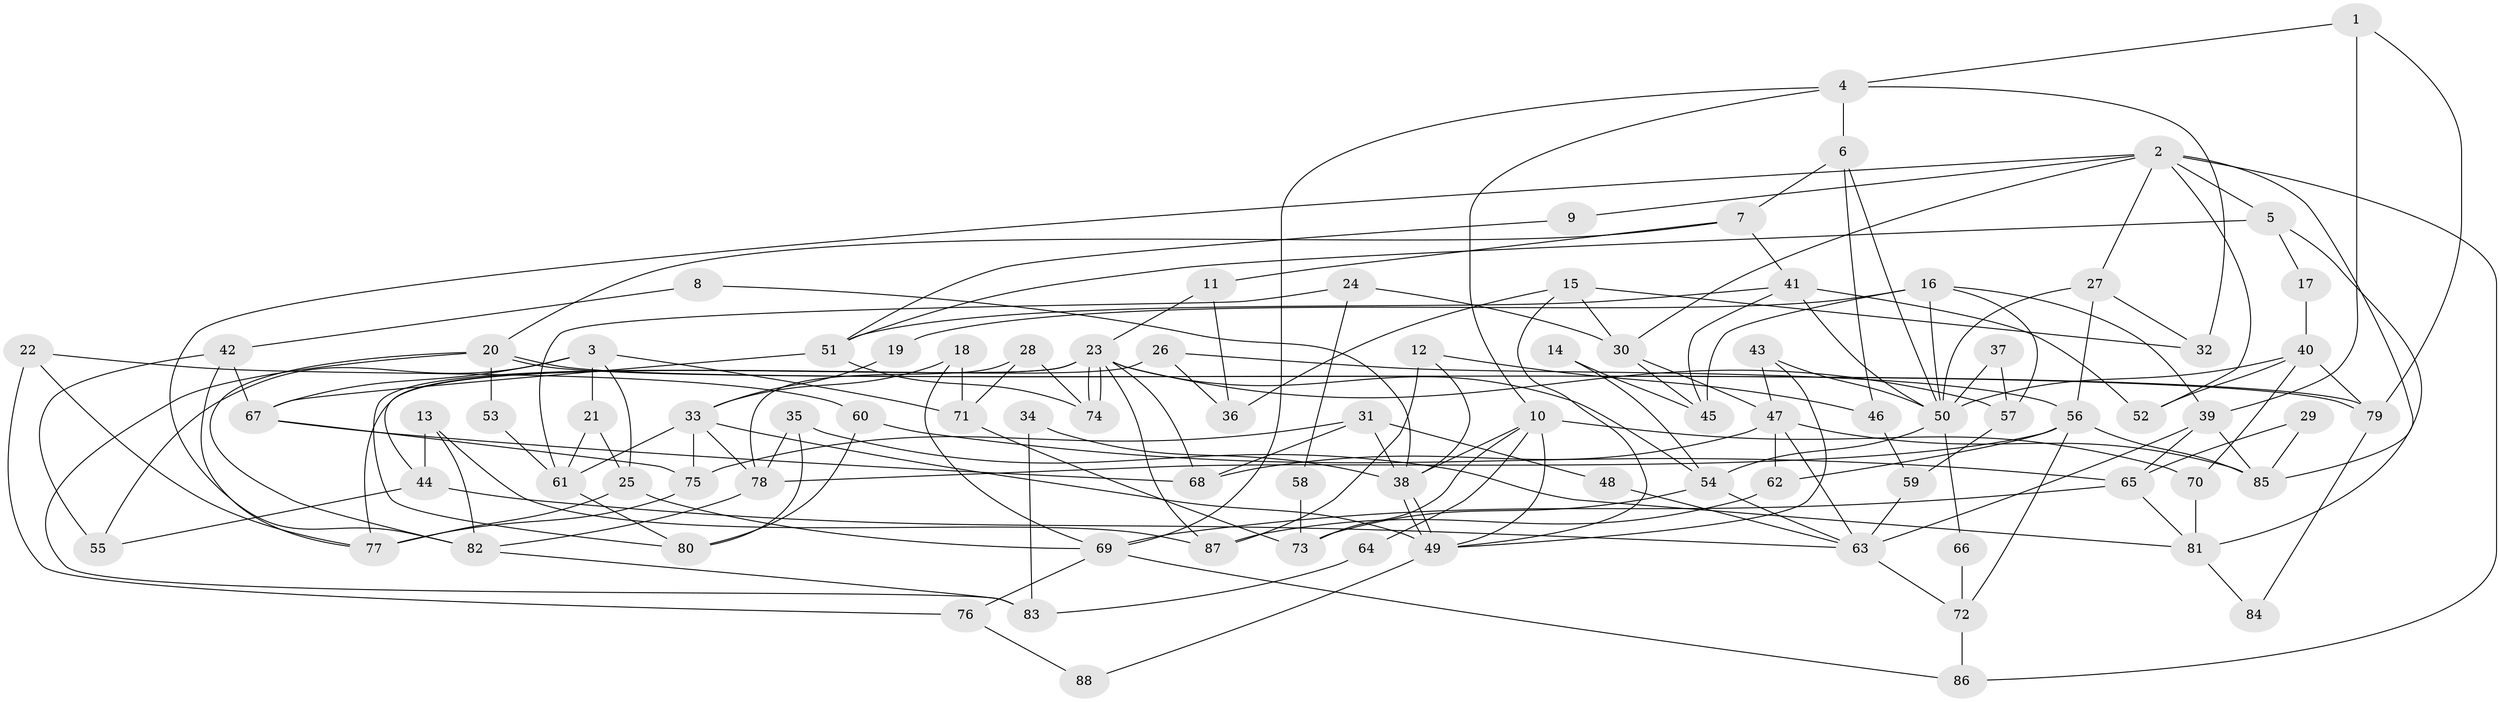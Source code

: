 // coarse degree distribution, {3: 0.25, 2: 0.20454545454545456, 5: 0.11363636363636363, 4: 0.11363636363636363, 6: 0.13636363636363635, 9: 0.022727272727272728, 12: 0.022727272727272728, 7: 0.09090909090909091, 11: 0.022727272727272728, 8: 0.022727272727272728}
// Generated by graph-tools (version 1.1) at 2025/54/03/04/25 21:54:50]
// undirected, 88 vertices, 176 edges
graph export_dot {
graph [start="1"]
  node [color=gray90,style=filled];
  1;
  2;
  3;
  4;
  5;
  6;
  7;
  8;
  9;
  10;
  11;
  12;
  13;
  14;
  15;
  16;
  17;
  18;
  19;
  20;
  21;
  22;
  23;
  24;
  25;
  26;
  27;
  28;
  29;
  30;
  31;
  32;
  33;
  34;
  35;
  36;
  37;
  38;
  39;
  40;
  41;
  42;
  43;
  44;
  45;
  46;
  47;
  48;
  49;
  50;
  51;
  52;
  53;
  54;
  55;
  56;
  57;
  58;
  59;
  60;
  61;
  62;
  63;
  64;
  65;
  66;
  67;
  68;
  69;
  70;
  71;
  72;
  73;
  74;
  75;
  76;
  77;
  78;
  79;
  80;
  81;
  82;
  83;
  84;
  85;
  86;
  87;
  88;
  1 -- 4;
  1 -- 79;
  1 -- 39;
  2 -- 85;
  2 -- 27;
  2 -- 5;
  2 -- 9;
  2 -- 30;
  2 -- 52;
  2 -- 82;
  2 -- 86;
  3 -- 67;
  3 -- 71;
  3 -- 21;
  3 -- 25;
  3 -- 55;
  4 -- 10;
  4 -- 32;
  4 -- 6;
  4 -- 69;
  5 -- 51;
  5 -- 17;
  5 -- 81;
  6 -- 7;
  6 -- 46;
  6 -- 50;
  7 -- 41;
  7 -- 20;
  7 -- 11;
  8 -- 38;
  8 -- 42;
  9 -- 51;
  10 -- 49;
  10 -- 70;
  10 -- 38;
  10 -- 64;
  10 -- 73;
  11 -- 23;
  11 -- 36;
  12 -- 87;
  12 -- 38;
  12 -- 46;
  13 -- 87;
  13 -- 82;
  13 -- 44;
  14 -- 54;
  14 -- 45;
  15 -- 49;
  15 -- 30;
  15 -- 32;
  15 -- 36;
  16 -- 50;
  16 -- 57;
  16 -- 19;
  16 -- 39;
  16 -- 45;
  17 -- 40;
  18 -- 69;
  18 -- 33;
  18 -- 71;
  19 -- 33;
  20 -- 82;
  20 -- 79;
  20 -- 79;
  20 -- 53;
  20 -- 83;
  21 -- 25;
  21 -- 61;
  22 -- 60;
  22 -- 77;
  22 -- 76;
  23 -- 74;
  23 -- 74;
  23 -- 44;
  23 -- 54;
  23 -- 57;
  23 -- 68;
  23 -- 80;
  23 -- 87;
  24 -- 30;
  24 -- 61;
  24 -- 58;
  25 -- 77;
  25 -- 69;
  26 -- 36;
  26 -- 56;
  26 -- 77;
  27 -- 50;
  27 -- 56;
  27 -- 32;
  28 -- 78;
  28 -- 71;
  28 -- 74;
  29 -- 65;
  29 -- 85;
  30 -- 47;
  30 -- 45;
  31 -- 38;
  31 -- 75;
  31 -- 48;
  31 -- 68;
  33 -- 61;
  33 -- 49;
  33 -- 75;
  33 -- 78;
  34 -- 83;
  34 -- 38;
  35 -- 78;
  35 -- 81;
  35 -- 80;
  37 -- 57;
  37 -- 50;
  38 -- 49;
  38 -- 49;
  39 -- 63;
  39 -- 65;
  39 -- 85;
  40 -- 50;
  40 -- 52;
  40 -- 70;
  40 -- 79;
  41 -- 45;
  41 -- 51;
  41 -- 50;
  41 -- 52;
  42 -- 77;
  42 -- 55;
  42 -- 67;
  43 -- 47;
  43 -- 50;
  43 -- 49;
  44 -- 63;
  44 -- 55;
  46 -- 59;
  47 -- 63;
  47 -- 68;
  47 -- 62;
  47 -- 85;
  48 -- 63;
  49 -- 88;
  50 -- 54;
  50 -- 66;
  51 -- 67;
  51 -- 74;
  53 -- 61;
  54 -- 63;
  54 -- 73;
  56 -- 72;
  56 -- 85;
  56 -- 62;
  56 -- 78;
  57 -- 59;
  58 -- 73;
  59 -- 63;
  60 -- 80;
  60 -- 65;
  61 -- 80;
  62 -- 87;
  63 -- 72;
  64 -- 83;
  65 -- 69;
  65 -- 81;
  66 -- 72;
  67 -- 68;
  67 -- 75;
  69 -- 76;
  69 -- 86;
  70 -- 81;
  71 -- 73;
  72 -- 86;
  75 -- 77;
  76 -- 88;
  78 -- 82;
  79 -- 84;
  81 -- 84;
  82 -- 83;
}

